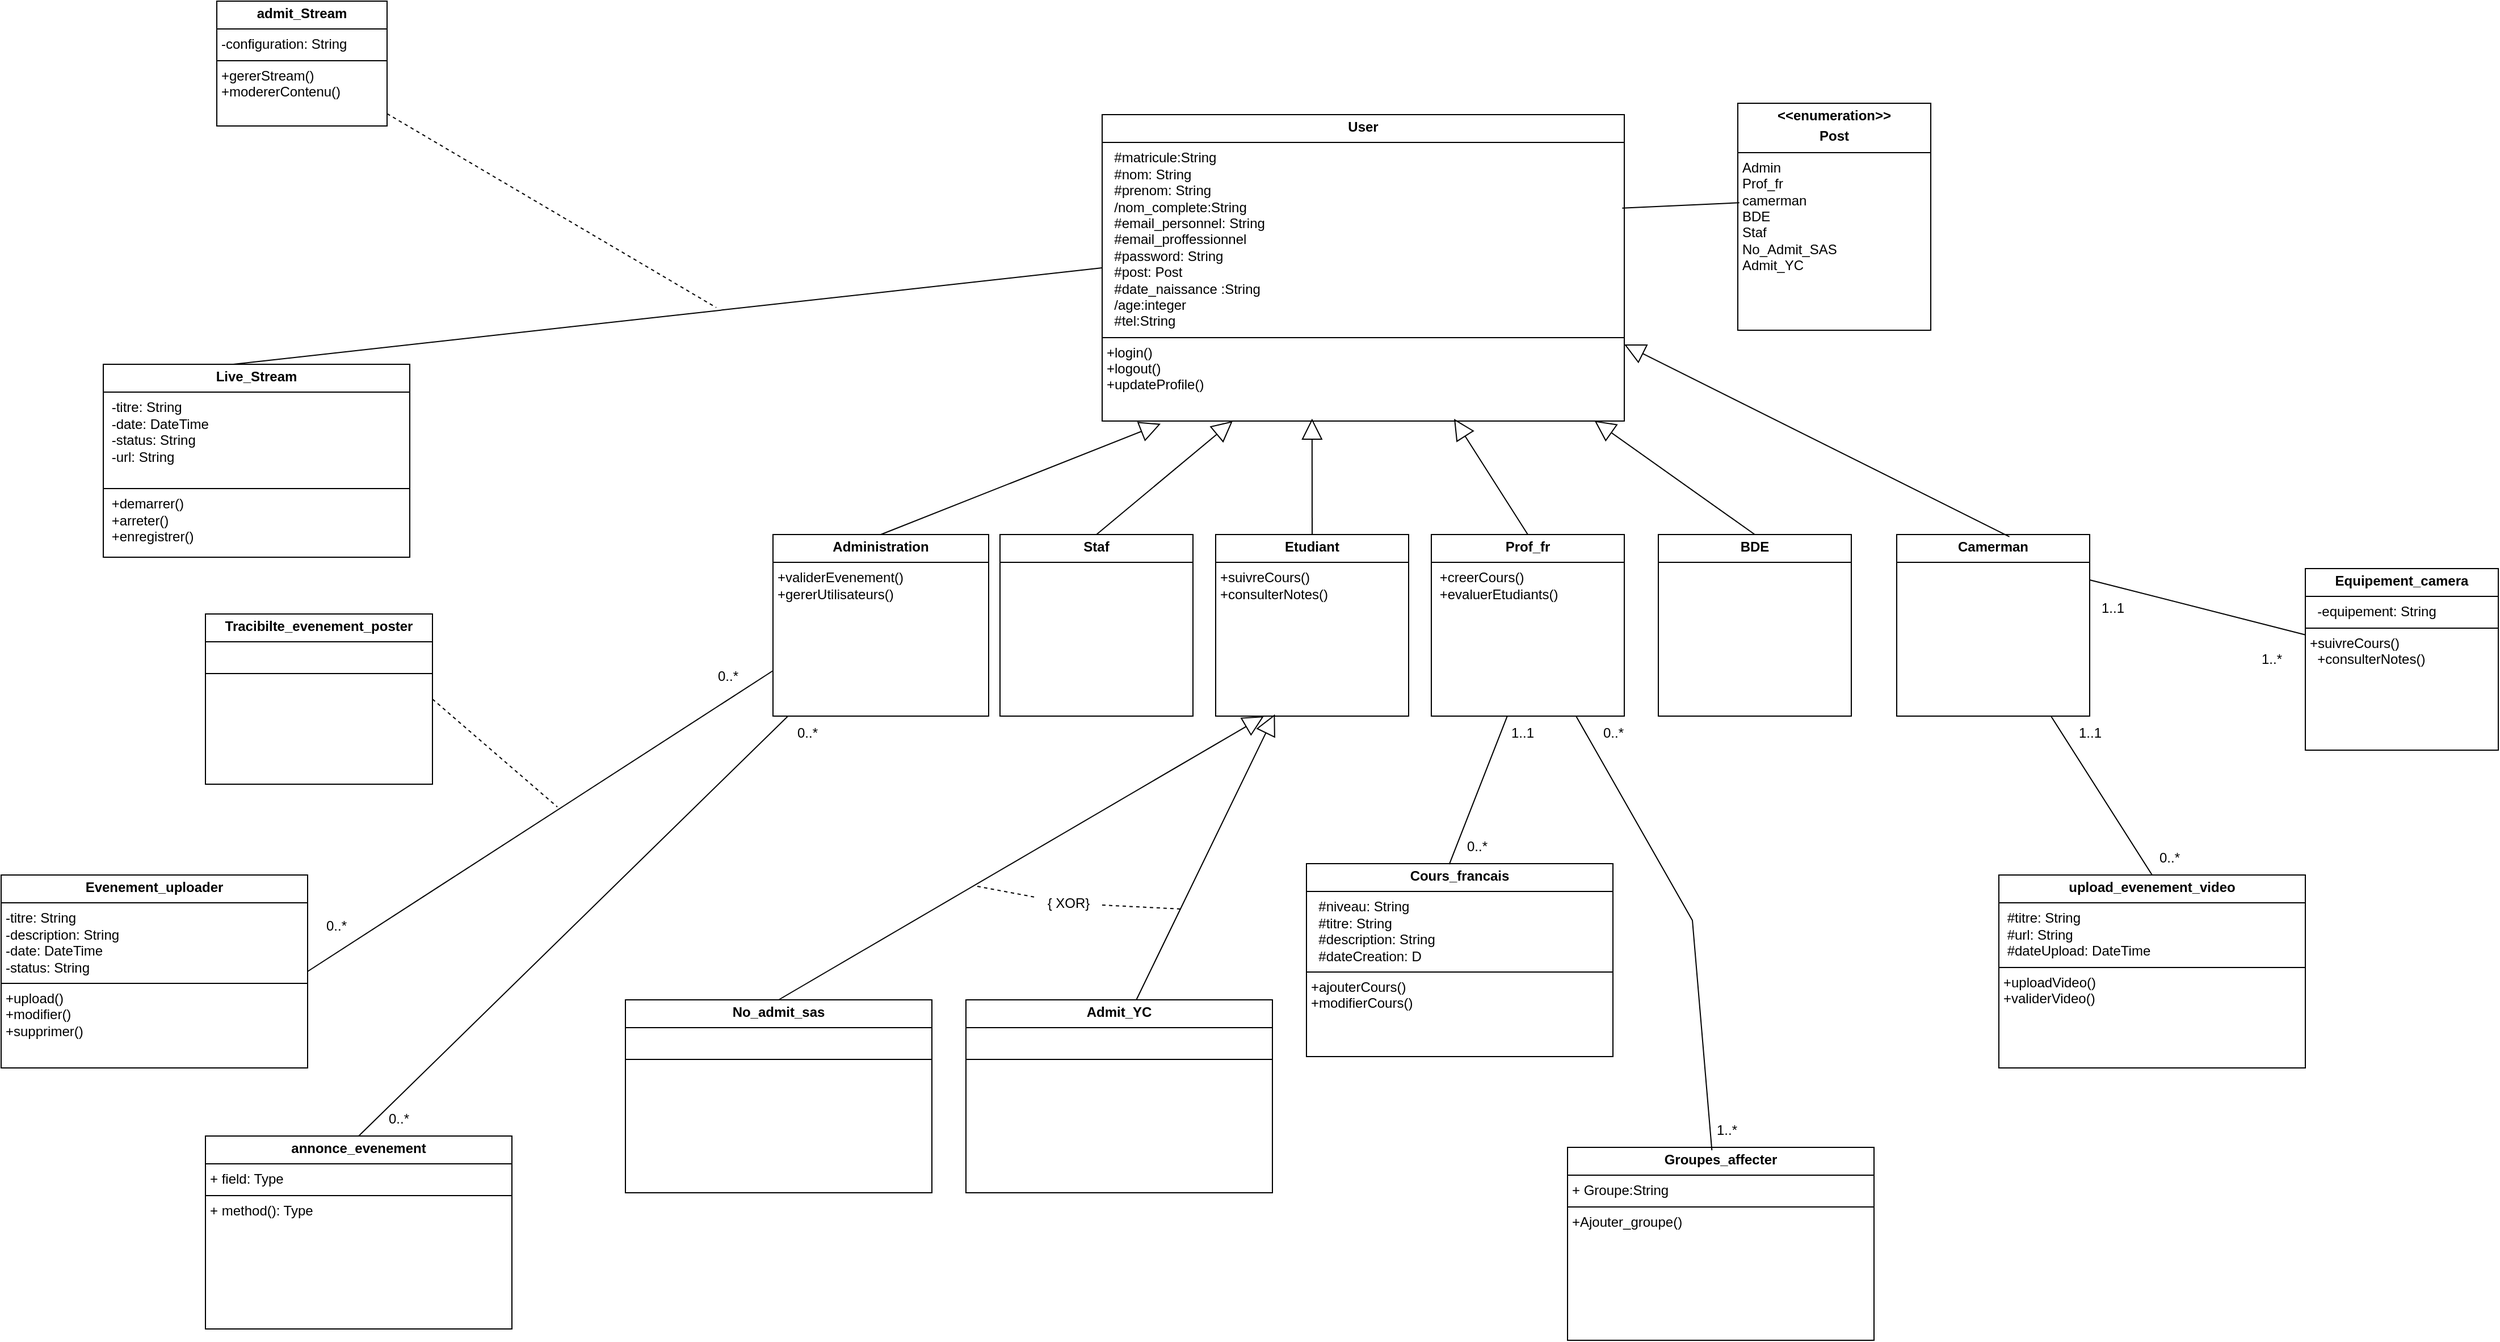 <mxfile>
    <diagram id="ZcjcW7CpBkFH5tDPJKmR" name="Page-1">
        <mxGraphModel dx="1711" dy="1385" grid="1" gridSize="10" guides="1" tooltips="1" connect="1" arrows="1" fold="1" page="1" pageScale="1" pageWidth="850" pageHeight="1100" math="0" shadow="0">
            <root>
                <mxCell id="0"/>
                <mxCell id="1" parent="0"/>
                <mxCell id="2" value="&lt;p style=&quot;margin:0px;margin-top:4px;text-align:center;&quot;&gt;&lt;b&gt;User&lt;/b&gt;&lt;/p&gt;&lt;hr size=&quot;1&quot; style=&quot;border-style:solid;&quot;&gt;&lt;p style=&quot;margin:0px;margin-left:4px;&quot;&gt;&lt;span style=&quot;background-color: transparent; color: light-dark(rgb(0, 0, 0), rgb(255, 255, 255));&quot;&gt;&amp;nbsp; #matricule:String&lt;/span&gt;&lt;/p&gt;&lt;p style=&quot;margin:0px;margin-left:4px;&quot;&gt;&lt;span style=&quot;background-color: transparent; color: light-dark(rgb(0, 0, 0), rgb(255, 255, 255));&quot;&gt;&amp;nbsp; #nom: String&lt;/span&gt;&lt;/p&gt;&lt;p style=&quot;margin:0px;margin-left:4px;&quot;&gt;&amp;nbsp; #prenom: String&lt;/p&gt;&lt;p style=&quot;margin:0px;margin-left:4px;&quot;&gt;&amp;nbsp; /nom_complete:String&lt;/p&gt;&lt;p style=&quot;margin:0px;margin-left:4px;&quot;&gt;&amp;nbsp; #email_personnel: String&lt;/p&gt;&lt;p style=&quot;margin:0px;margin-left:4px;&quot;&gt;&amp;nbsp; #email_proffessionnel&lt;/p&gt;&lt;p style=&quot;margin:0px;margin-left:4px;&quot;&gt;&amp;nbsp; #password: String&lt;/p&gt;&lt;p style=&quot;margin:0px;margin-left:4px;&quot;&gt;&amp;nbsp; #post: Post&lt;/p&gt;&lt;p style=&quot;margin:0px;margin-left:4px;&quot;&gt;&amp;nbsp; #date_naissance :String&lt;/p&gt;&lt;p style=&quot;margin:0px;margin-left:4px;&quot;&gt;&amp;nbsp; /age:integer&lt;/p&gt;&lt;p style=&quot;margin:0px;margin-left:4px;&quot;&gt;&amp;nbsp; #tel:String&lt;/p&gt;&lt;hr size=&quot;1&quot; style=&quot;border-style:solid;&quot;&gt;&lt;p style=&quot;margin: 0px 0px 0px 4px;&quot;&gt;+login()&lt;/p&gt;&lt;p style=&quot;margin: 0px 0px 0px 4px;&quot;&gt;+logout()&lt;/p&gt;&lt;p style=&quot;margin: 0px 0px 0px 4px;&quot;&gt;+updateProfile()&lt;/p&gt;" style="verticalAlign=top;align=left;overflow=fill;html=1;whiteSpace=wrap;" vertex="1" parent="1">
                    <mxGeometry x="390" y="-150" width="460" height="270" as="geometry"/>
                </mxCell>
                <mxCell id="3" value="&lt;p style=&quot;margin:0px;margin-top:4px;text-align:center;&quot;&gt;&lt;b&gt;Administration&lt;/b&gt;&lt;/p&gt;&lt;hr size=&quot;1&quot; style=&quot;border-style:solid;&quot;&gt;&lt;p style=&quot;margin:0px;margin-left:4px;&quot;&gt;+validerEvenement()&lt;/p&gt;&lt;p style=&quot;margin:0px;margin-left:4px;&quot;&gt;+gererUtilisateurs()&lt;/p&gt;" style="verticalAlign=top;align=left;overflow=fill;html=1;whiteSpace=wrap;" vertex="1" parent="1">
                    <mxGeometry x="100" y="220" width="190" height="160" as="geometry"/>
                </mxCell>
                <mxCell id="4" value="&lt;p style=&quot;margin:0px;margin-top:4px;text-align:center;&quot;&gt;&lt;b&gt;Staf&lt;/b&gt;&lt;/p&gt;&lt;hr size=&quot;1&quot; style=&quot;border-style:solid;&quot;&gt;&lt;p style=&quot;margin:0px;margin-left:4px;&quot;&gt;&lt;/p&gt;&lt;p style=&quot;margin:0px;margin-left:4px;&quot;&gt;&lt;br&gt;&lt;/p&gt;" style="verticalAlign=top;align=left;overflow=fill;html=1;whiteSpace=wrap;" vertex="1" parent="1">
                    <mxGeometry x="300" y="220" width="170" height="160" as="geometry"/>
                </mxCell>
                <mxCell id="5" value="&lt;p style=&quot;margin:0px;margin-top:4px;text-align:center;&quot;&gt;&lt;b&gt;Etudiant&lt;/b&gt;&lt;/p&gt;&lt;hr size=&quot;1&quot; style=&quot;border-style:solid;&quot;&gt;&lt;p style=&quot;margin:0px;margin-left:4px;&quot;&gt;+suivreCours()&lt;/p&gt;&lt;p style=&quot;margin:0px;margin-left:4px;&quot;&gt;+consulterNotes()&lt;/p&gt;" style="verticalAlign=top;align=left;overflow=fill;html=1;whiteSpace=wrap;" vertex="1" parent="1">
                    <mxGeometry x="490" y="220" width="170" height="160" as="geometry"/>
                </mxCell>
                <mxCell id="6" value="&lt;p style=&quot;margin:0px;margin-top:4px;text-align:center;&quot;&gt;&lt;b&gt;Prof_fr&lt;/b&gt;&lt;/p&gt;&lt;hr size=&quot;1&quot; style=&quot;border-style:solid;&quot;&gt;&lt;p style=&quot;margin:0px;margin-left:4px;&quot;&gt;&lt;/p&gt;&lt;p style=&quot;margin:0px;margin-left:4px;&quot;&gt;&lt;span style=&quot;background-color: transparent; color: light-dark(rgb(0, 0, 0), rgb(255, 255, 255));&quot;&gt;&amp;nbsp;+creerCours()&lt;/span&gt;&lt;/p&gt;&lt;p style=&quot;margin:0px;margin-left:4px;&quot;&gt;&amp;nbsp;+evaluerEtudiants()&lt;/p&gt;" style="verticalAlign=top;align=left;overflow=fill;html=1;whiteSpace=wrap;" vertex="1" parent="1">
                    <mxGeometry x="680" y="220" width="170" height="160" as="geometry"/>
                </mxCell>
                <mxCell id="7" value="&lt;p style=&quot;margin:0px;margin-top:4px;text-align:center;&quot;&gt;&lt;b&gt;BDE&lt;/b&gt;&lt;/p&gt;&lt;hr size=&quot;1&quot; style=&quot;border-style:solid;&quot;&gt;&lt;p style=&quot;margin:0px;margin-left:4px;&quot;&gt;&lt;br&gt;&lt;/p&gt;" style="verticalAlign=top;align=left;overflow=fill;html=1;whiteSpace=wrap;" vertex="1" parent="1">
                    <mxGeometry x="880" y="220" width="170" height="160" as="geometry"/>
                </mxCell>
                <mxCell id="8" value="&lt;p style=&quot;margin:0px;margin-top:4px;text-align:center;&quot;&gt;&lt;b&gt;Cours_francais&lt;/b&gt;&lt;/p&gt;&lt;hr size=&quot;1&quot; style=&quot;border-style:solid;&quot;&gt;&lt;p style=&quot;margin:0px;margin-left:4px;&quot;&gt;&amp;nbsp; #niveau: String&lt;/p&gt;&lt;p style=&quot;margin:0px;margin-left:4px;&quot;&gt;&amp;nbsp; #titre: String&lt;/p&gt;&lt;p style=&quot;margin:0px;margin-left:4px;&quot;&gt;&amp;nbsp; #description: String&lt;/p&gt;&lt;p style=&quot;margin:0px;margin-left:4px;&quot;&gt;&amp;nbsp; #dateCreation: D&lt;/p&gt;&lt;hr size=&quot;1&quot; style=&quot;border-style:solid;&quot;&gt;&lt;p style=&quot;margin:0px;margin-left:4px;&quot;&gt;+ajouterCours()&lt;/p&gt;&lt;p style=&quot;margin:0px;margin-left:4px;&quot;&gt;+modifierCours()&lt;/p&gt;" style="verticalAlign=top;align=left;overflow=fill;html=1;whiteSpace=wrap;" vertex="1" parent="1">
                    <mxGeometry x="570" y="510" width="270" height="170" as="geometry"/>
                </mxCell>
                <mxCell id="9" value="&lt;p style=&quot;margin:0px;margin-top:4px;text-align:center;&quot;&gt;&lt;b&gt;Evenement_uploader&lt;/b&gt;&lt;/p&gt;&lt;hr size=&quot;1&quot; style=&quot;border-style:solid;&quot;&gt;&lt;p style=&quot;margin:0px;margin-left:4px;&quot;&gt;-titre: String&lt;/p&gt;&lt;p style=&quot;margin:0px;margin-left:4px;&quot;&gt;-description: String&lt;/p&gt;&lt;p style=&quot;margin:0px;margin-left:4px;&quot;&gt;-date: DateTime&lt;/p&gt;&lt;p style=&quot;margin:0px;margin-left:4px;&quot;&gt;-status: String&lt;/p&gt;&lt;hr size=&quot;1&quot; style=&quot;border-style:solid;&quot;&gt;&lt;p style=&quot;margin:0px;margin-left:4px;&quot;&gt;+upload()&lt;/p&gt;&lt;p style=&quot;margin:0px;margin-left:4px;&quot;&gt;+modifier()&lt;/p&gt;&lt;p style=&quot;margin:0px;margin-left:4px;&quot;&gt;+supprimer()&lt;/p&gt;" style="verticalAlign=top;align=left;overflow=fill;html=1;whiteSpace=wrap;" vertex="1" parent="1">
                    <mxGeometry x="-580" y="520" width="270" height="170" as="geometry"/>
                </mxCell>
                <mxCell id="10" value="&lt;p style=&quot;margin:0px;margin-top:4px;text-align:center;&quot;&gt;&lt;b&gt;Admit_YC&lt;/b&gt;&lt;/p&gt;&lt;hr size=&quot;1&quot; style=&quot;border-style:solid;&quot;&gt;&lt;p style=&quot;margin:0px;margin-left:4px;&quot;&gt;&lt;br&gt;&lt;/p&gt;&lt;hr size=&quot;1&quot; style=&quot;border-style:solid;&quot;&gt;&lt;p style=&quot;margin:0px;margin-left:4px;&quot;&gt;&lt;br&gt;&lt;/p&gt;" style="verticalAlign=top;align=left;overflow=fill;html=1;whiteSpace=wrap;" vertex="1" parent="1">
                    <mxGeometry x="270" y="630" width="270" height="170" as="geometry"/>
                </mxCell>
                <mxCell id="11" value="&lt;p style=&quot;margin:0px;margin-top:4px;text-align:center;&quot;&gt;&lt;b&gt;upload_evenement_video&lt;/b&gt;&lt;/p&gt;&lt;hr size=&quot;1&quot; style=&quot;border-style:solid;&quot;&gt;&lt;p style=&quot;margin:0px;margin-left:4px;&quot;&gt;&amp;nbsp;#titre: String&lt;/p&gt;&lt;p style=&quot;margin:0px;margin-left:4px;&quot;&gt;&amp;nbsp;#url: String&lt;/p&gt;&lt;p style=&quot;margin:0px;margin-left:4px;&quot;&gt;&amp;nbsp;#dateUpload: DateTime&lt;/p&gt;&lt;hr size=&quot;1&quot; style=&quot;border-style:solid;&quot;&gt;&lt;p style=&quot;margin:0px;margin-left:4px;&quot;&gt;+uploadVideo()&lt;/p&gt;&lt;p style=&quot;margin:0px;margin-left:4px;&quot;&gt;+validerVideo()&lt;/p&gt;" style="verticalAlign=top;align=left;overflow=fill;html=1;whiteSpace=wrap;" vertex="1" parent="1">
                    <mxGeometry x="1180" y="520" width="270" height="170" as="geometry"/>
                </mxCell>
                <mxCell id="12" value="&lt;p style=&quot;margin:0px;margin-top:4px;text-align:center;&quot;&gt;&lt;b&gt;annonce_evenement&lt;/b&gt;&lt;/p&gt;&lt;hr size=&quot;1&quot; style=&quot;border-style:solid;&quot;&gt;&lt;p style=&quot;margin:0px;margin-left:4px;&quot;&gt;+ field: Type&lt;/p&gt;&lt;hr size=&quot;1&quot; style=&quot;border-style:solid;&quot;&gt;&lt;p style=&quot;margin:0px;margin-left:4px;&quot;&gt;+ method(): Type&lt;/p&gt;" style="verticalAlign=top;align=left;overflow=fill;html=1;whiteSpace=wrap;" vertex="1" parent="1">
                    <mxGeometry x="-400" y="750" width="270" height="170" as="geometry"/>
                </mxCell>
                <mxCell id="13" value="" style="endArrow=block;endSize=16;endFill=0;html=1;rounded=0;entryX=0.112;entryY=1.009;entryDx=0;entryDy=0;entryPerimeter=0;exitX=0.5;exitY=0;exitDx=0;exitDy=0;" edge="1" parent="1" source="3" target="2">
                    <mxGeometry width="160" relative="1" as="geometry">
                        <mxPoint x="170" y="210" as="sourcePoint"/>
                        <mxPoint x="330" y="210" as="targetPoint"/>
                    </mxGeometry>
                </mxCell>
                <mxCell id="14" value="" style="endArrow=block;endSize=16;endFill=0;html=1;rounded=0;entryX=0.25;entryY=1;entryDx=0;entryDy=0;exitX=0.5;exitY=0;exitDx=0;exitDy=0;" edge="1" parent="1" source="4" target="2">
                    <mxGeometry width="160" relative="1" as="geometry">
                        <mxPoint x="300" y="220" as="sourcePoint"/>
                        <mxPoint x="547" y="122" as="targetPoint"/>
                    </mxGeometry>
                </mxCell>
                <mxCell id="15" value="" style="endArrow=block;endSize=16;endFill=0;html=1;rounded=0;entryX=0.402;entryY=0.992;entryDx=0;entryDy=0;entryPerimeter=0;exitX=0.5;exitY=0;exitDx=0;exitDy=0;" edge="1" parent="1" source="5" target="2">
                    <mxGeometry width="160" relative="1" as="geometry">
                        <mxPoint x="570" y="210" as="sourcePoint"/>
                        <mxPoint x="515" y="130" as="targetPoint"/>
                    </mxGeometry>
                </mxCell>
                <mxCell id="16" value="" style="endArrow=block;endSize=16;endFill=0;html=1;rounded=0;entryX=0.402;entryY=0.992;entryDx=0;entryDy=0;entryPerimeter=0;exitX=0.5;exitY=0;exitDx=0;exitDy=0;" edge="1" parent="1" source="6">
                    <mxGeometry width="160" relative="1" as="geometry">
                        <mxPoint x="700" y="220" as="sourcePoint"/>
                        <mxPoint x="700" y="118" as="targetPoint"/>
                    </mxGeometry>
                </mxCell>
                <mxCell id="17" value="" style="endArrow=block;endSize=16;endFill=0;html=1;rounded=0;entryX=0.943;entryY=0.999;entryDx=0;entryDy=0;entryPerimeter=0;exitX=0.5;exitY=0;exitDx=0;exitDy=0;" edge="1" parent="1" source="7" target="2">
                    <mxGeometry width="160" relative="1" as="geometry">
                        <mxPoint x="775" y="230" as="sourcePoint"/>
                        <mxPoint x="710" y="128" as="targetPoint"/>
                    </mxGeometry>
                </mxCell>
                <mxCell id="18" value="&lt;p style=&quot;margin:0px;margin-top:4px;text-align:center;&quot;&gt;&lt;b&gt;Camerman&lt;/b&gt;&lt;/p&gt;&lt;hr size=&quot;1&quot; style=&quot;border-style:solid;&quot;&gt;&lt;p style=&quot;margin:0px;margin-left:4px;&quot;&gt;&lt;/p&gt;&lt;p style=&quot;margin:0px;margin-left:4px;&quot;&gt;&lt;br&gt;&lt;/p&gt;" style="verticalAlign=top;align=left;overflow=fill;html=1;whiteSpace=wrap;" vertex="1" parent="1">
                    <mxGeometry x="1090" y="220" width="170" height="160" as="geometry"/>
                </mxCell>
                <mxCell id="19" value="" style="endArrow=block;endSize=16;endFill=0;html=1;rounded=0;entryX=1;entryY=0.75;entryDx=0;entryDy=0;exitX=0.584;exitY=0.012;exitDx=0;exitDy=0;exitPerimeter=0;" edge="1" parent="1" source="18" target="2">
                    <mxGeometry width="160" relative="1" as="geometry">
                        <mxPoint x="975" y="230" as="sourcePoint"/>
                        <mxPoint x="834" y="130" as="targetPoint"/>
                    </mxGeometry>
                </mxCell>
                <mxCell id="20" value="" style="endArrow=none;html=1;rounded=0;entryX=0.394;entryY=0.999;entryDx=0;entryDy=0;entryPerimeter=0;exitX=0.466;exitY=0.003;exitDx=0;exitDy=0;exitPerimeter=0;" edge="1" parent="1" source="8" target="6">
                    <mxGeometry width="50" height="50" relative="1" as="geometry">
                        <mxPoint x="590" y="500" as="sourcePoint"/>
                        <mxPoint x="640" y="450" as="targetPoint"/>
                    </mxGeometry>
                </mxCell>
                <mxCell id="21" value="0..*" style="text;html=1;align=center;verticalAlign=middle;resizable=0;points=[];autosize=1;strokeColor=none;fillColor=none;" vertex="1" parent="1">
                    <mxGeometry x="700" y="480" width="40" height="30" as="geometry"/>
                </mxCell>
                <mxCell id="22" value="1..1" style="text;html=1;align=center;verticalAlign=middle;resizable=0;points=[];autosize=1;strokeColor=none;fillColor=none;" vertex="1" parent="1">
                    <mxGeometry x="740" y="380" width="40" height="30" as="geometry"/>
                </mxCell>
                <mxCell id="23" value="&lt;p style=&quot;margin:0px;margin-top:4px;text-align:center;&quot;&gt;&lt;b&gt;Live_Stream&lt;/b&gt;&lt;/p&gt;&lt;hr size=&quot;1&quot; style=&quot;border-style:solid;&quot;&gt;&lt;p style=&quot;margin:0px;margin-left:4px;&quot;&gt;&amp;nbsp;-titre: String&lt;/p&gt;&lt;p style=&quot;margin:0px;margin-left:4px;&quot;&gt;&amp;nbsp;-date: DateTime&lt;/p&gt;&lt;p style=&quot;margin:0px;margin-left:4px;&quot;&gt;&amp;nbsp;-status: String&lt;/p&gt;&lt;p style=&quot;margin:0px;margin-left:4px;&quot;&gt;&amp;nbsp;-url: String&lt;/p&gt;&lt;div&gt;&lt;br&gt;&lt;/div&gt;&lt;hr size=&quot;1&quot; style=&quot;border-style:solid;&quot;&gt;&lt;p style=&quot;margin:0px;margin-left:4px;&quot;&gt;&amp;nbsp;+demarrer()&lt;/p&gt;&lt;p style=&quot;margin:0px;margin-left:4px;&quot;&gt;&amp;nbsp;+arreter()&lt;/p&gt;&lt;p style=&quot;margin:0px;margin-left:4px;&quot;&gt;&amp;nbsp;+enregistrer()&lt;/p&gt;" style="verticalAlign=top;align=left;overflow=fill;html=1;whiteSpace=wrap;" vertex="1" parent="1">
                    <mxGeometry x="-490" y="70" width="270" height="170" as="geometry"/>
                </mxCell>
                <mxCell id="24" value="&lt;p style=&quot;margin:0px;margin-top:4px;text-align:center;&quot;&gt;&lt;b&gt;admit_Stream&lt;/b&gt;&lt;/p&gt;&lt;hr size=&quot;1&quot; style=&quot;border-style:solid;&quot;&gt;&lt;p style=&quot;margin:0px;margin-left:4px;&quot;&gt;-configuration: String&lt;/p&gt;&lt;hr size=&quot;1&quot; style=&quot;border-style:solid;&quot;&gt;&lt;p style=&quot;margin:0px;margin-left:4px;&quot;&gt;+gererStream()&lt;/p&gt;&lt;p style=&quot;margin:0px;margin-left:4px;&quot;&gt;+modererContenu()&lt;/p&gt;" style="verticalAlign=top;align=left;overflow=fill;html=1;whiteSpace=wrap;" vertex="1" parent="1">
                    <mxGeometry x="-390" y="-250" width="150" height="110" as="geometry"/>
                </mxCell>
                <mxCell id="25" value="" style="endArrow=none;html=1;rounded=0;entryX=0;entryY=0.5;entryDx=0;entryDy=0;exitX=0.424;exitY=0;exitDx=0;exitDy=0;exitPerimeter=0;" edge="1" parent="1" source="23" target="2">
                    <mxGeometry width="50" height="50" relative="1" as="geometry">
                        <mxPoint x="130" y="160" as="sourcePoint"/>
                        <mxPoint x="180" y="110" as="targetPoint"/>
                    </mxGeometry>
                </mxCell>
                <mxCell id="26" value="" style="endArrow=none;dashed=1;html=1;rounded=0;" edge="1" parent="1" source="24">
                    <mxGeometry width="50" height="50" relative="1" as="geometry">
                        <mxPoint x="130" y="160" as="sourcePoint"/>
                        <mxPoint x="50" y="20" as="targetPoint"/>
                    </mxGeometry>
                </mxCell>
                <mxCell id="27" value="&lt;p style=&quot;margin:0px;margin-top:4px;text-align:center;&quot;&gt;&lt;b&gt;No_admit_sas&lt;/b&gt;&lt;/p&gt;&lt;hr size=&quot;1&quot; style=&quot;border-style:solid;&quot;&gt;&lt;p style=&quot;margin:0px;margin-left:4px;&quot;&gt;&lt;br&gt;&lt;/p&gt;&lt;hr size=&quot;1&quot; style=&quot;border-style:solid;&quot;&gt;&lt;p style=&quot;margin:0px;margin-left:4px;&quot;&gt;&lt;br&gt;&lt;/p&gt;" style="verticalAlign=top;align=left;overflow=fill;html=1;whiteSpace=wrap;" vertex="1" parent="1">
                    <mxGeometry x="-30" y="630" width="270" height="170" as="geometry"/>
                </mxCell>
                <mxCell id="28" value="" style="endArrow=block;endSize=16;endFill=0;html=1;rounded=0;entryX=0.25;entryY=1;entryDx=0;entryDy=0;exitX=0.5;exitY=0;exitDx=0;exitDy=0;" edge="1" parent="1" source="27" target="5">
                    <mxGeometry width="160" relative="1" as="geometry">
                        <mxPoint x="205" y="230" as="sourcePoint"/>
                        <mxPoint x="452" y="132" as="targetPoint"/>
                    </mxGeometry>
                </mxCell>
                <mxCell id="29" value="" style="endArrow=block;endSize=16;endFill=0;html=1;rounded=0;entryX=0.307;entryY=0.99;entryDx=0;entryDy=0;exitX=0.556;exitY=0;exitDx=0;exitDy=0;exitPerimeter=0;entryPerimeter=0;" edge="1" parent="1" source="10" target="5">
                    <mxGeometry width="160" relative="1" as="geometry">
                        <mxPoint x="115" y="640" as="sourcePoint"/>
                        <mxPoint x="543" y="390" as="targetPoint"/>
                    </mxGeometry>
                </mxCell>
                <mxCell id="30" value="" style="endArrow=none;html=1;rounded=0;exitX=0.5;exitY=0;exitDx=0;exitDy=0;" edge="1" parent="1" source="12" target="3">
                    <mxGeometry width="50" height="50" relative="1" as="geometry">
                        <mxPoint x="50" y="590" as="sourcePoint"/>
                        <mxPoint x="100" y="540" as="targetPoint"/>
                    </mxGeometry>
                </mxCell>
                <mxCell id="31" value="0..*" style="text;html=1;align=center;verticalAlign=middle;resizable=0;points=[];autosize=1;strokeColor=none;fillColor=none;" vertex="1" parent="1">
                    <mxGeometry x="-250" y="720" width="40" height="30" as="geometry"/>
                </mxCell>
                <mxCell id="32" value="0..*" style="text;html=1;align=center;verticalAlign=middle;resizable=0;points=[];autosize=1;strokeColor=none;fillColor=none;" vertex="1" parent="1">
                    <mxGeometry x="110" y="380" width="40" height="30" as="geometry"/>
                </mxCell>
                <mxCell id="33" value="" style="endArrow=none;html=1;rounded=0;exitX=0.5;exitY=0;exitDx=0;exitDy=0;" edge="1" parent="1" source="11" target="18">
                    <mxGeometry width="50" height="50" relative="1" as="geometry">
                        <mxPoint x="1310" y="510" as="sourcePoint"/>
                        <mxPoint x="1290" y="390" as="targetPoint"/>
                    </mxGeometry>
                </mxCell>
                <mxCell id="34" value="0..*" style="text;html=1;align=center;verticalAlign=middle;resizable=0;points=[];autosize=1;strokeColor=none;fillColor=none;" vertex="1" parent="1">
                    <mxGeometry x="1310" y="490" width="40" height="30" as="geometry"/>
                </mxCell>
                <mxCell id="35" value="1..1" style="text;html=1;align=center;verticalAlign=middle;resizable=0;points=[];autosize=1;strokeColor=none;fillColor=none;" vertex="1" parent="1">
                    <mxGeometry x="1240" y="380" width="40" height="30" as="geometry"/>
                </mxCell>
                <mxCell id="36" value="" style="endArrow=none;html=1;rounded=0;exitX=1;exitY=0.5;exitDx=0;exitDy=0;entryX=0;entryY=0.75;entryDx=0;entryDy=0;" edge="1" parent="1" source="9" target="3">
                    <mxGeometry width="50" height="50" relative="1" as="geometry">
                        <mxPoint x="-255" y="760" as="sourcePoint"/>
                        <mxPoint x="123" y="390" as="targetPoint"/>
                    </mxGeometry>
                </mxCell>
                <mxCell id="37" value="0..*" style="text;html=1;align=center;verticalAlign=middle;resizable=0;points=[];autosize=1;strokeColor=none;fillColor=none;" vertex="1" parent="1">
                    <mxGeometry x="-305" y="550" width="40" height="30" as="geometry"/>
                </mxCell>
                <mxCell id="38" value="0..*" style="text;html=1;align=center;verticalAlign=middle;resizable=0;points=[];autosize=1;strokeColor=none;fillColor=none;" vertex="1" parent="1">
                    <mxGeometry x="40" y="330" width="40" height="30" as="geometry"/>
                </mxCell>
                <mxCell id="39" value="&lt;p style=&quot;margin:0px;margin-top:4px;text-align:center;&quot;&gt;&lt;b&gt;Tracibilte_evenement_poster&lt;/b&gt;&lt;/p&gt;&lt;hr size=&quot;1&quot; style=&quot;border-style:solid;&quot;&gt;&lt;p style=&quot;margin:0px;margin-left:4px;&quot;&gt;&lt;br&gt;&lt;/p&gt;&lt;hr size=&quot;1&quot; style=&quot;border-style:solid;&quot;&gt;&lt;p style=&quot;margin:0px;margin-left:4px;&quot;&gt;&lt;br&gt;&lt;/p&gt;" style="verticalAlign=top;align=left;overflow=fill;html=1;whiteSpace=wrap;" vertex="1" parent="1">
                    <mxGeometry x="-400" y="290" width="200" height="150" as="geometry"/>
                </mxCell>
                <mxCell id="40" value="" style="endArrow=none;dashed=1;html=1;rounded=0;exitX=1;exitY=0.5;exitDx=0;exitDy=0;" edge="1" parent="1" source="39">
                    <mxGeometry width="50" height="50" relative="1" as="geometry">
                        <mxPoint x="20" y="410" as="sourcePoint"/>
                        <mxPoint x="-90" y="460" as="targetPoint"/>
                    </mxGeometry>
                </mxCell>
                <mxCell id="41" value="&lt;p style=&quot;margin:0px;margin-top:4px;text-align:center;&quot;&gt;&lt;b&gt;Equipement_camera&lt;/b&gt;&lt;/p&gt;&lt;hr size=&quot;1&quot; style=&quot;border-style:solid;&quot;&gt;&lt;p style=&quot;margin:0px;margin-left:4px;&quot;&gt;&amp;nbsp; -equipement: String&lt;/p&gt;&lt;hr size=&quot;1&quot; style=&quot;border-style:solid;&quot;&gt;&lt;p style=&quot;margin: 0px 0px 0px 4px;&quot;&gt;+suivreCours()&lt;/p&gt;&lt;p style=&quot;margin: 0px 0px 0px 4px;&quot;&gt;&amp;nbsp; +consulterNotes()&lt;/p&gt;&lt;div&gt;&lt;br&gt;&lt;/div&gt;" style="verticalAlign=top;align=left;overflow=fill;html=1;whiteSpace=wrap;" vertex="1" parent="1">
                    <mxGeometry x="1450" y="250" width="170" height="160" as="geometry"/>
                </mxCell>
                <mxCell id="42" value="" style="endArrow=none;html=1;rounded=0;exitX=1;exitY=0.25;exitDx=0;exitDy=0;" edge="1" parent="1" source="18" target="41">
                    <mxGeometry width="50" height="50" relative="1" as="geometry">
                        <mxPoint x="1350" y="340" as="sourcePoint"/>
                        <mxPoint x="1400" y="290" as="targetPoint"/>
                    </mxGeometry>
                </mxCell>
                <mxCell id="43" value="1..*" style="text;html=1;align=center;verticalAlign=middle;resizable=0;points=[];autosize=1;strokeColor=none;fillColor=none;" vertex="1" parent="1">
                    <mxGeometry x="1400" y="315" width="40" height="30" as="geometry"/>
                </mxCell>
                <mxCell id="44" value="1..1" style="text;html=1;align=center;verticalAlign=middle;resizable=0;points=[];autosize=1;strokeColor=none;fillColor=none;" vertex="1" parent="1">
                    <mxGeometry x="1260" y="270" width="40" height="30" as="geometry"/>
                </mxCell>
                <mxCell id="45" value="" style="endArrow=none;dashed=1;html=1;rounded=0;" edge="1" parent="1" source="47">
                    <mxGeometry width="50" height="50" relative="1" as="geometry">
                        <mxPoint x="270" y="530" as="sourcePoint"/>
                        <mxPoint x="460" y="550" as="targetPoint"/>
                    </mxGeometry>
                </mxCell>
                <mxCell id="46" value="" style="endArrow=none;dashed=1;html=1;rounded=0;" edge="1" parent="1" target="47">
                    <mxGeometry width="50" height="50" relative="1" as="geometry">
                        <mxPoint x="280" y="530" as="sourcePoint"/>
                        <mxPoint x="460" y="550" as="targetPoint"/>
                    </mxGeometry>
                </mxCell>
                <mxCell id="47" value="{ XOR}" style="text;html=1;align=center;verticalAlign=middle;resizable=0;points=[];autosize=1;strokeColor=none;fillColor=none;" vertex="1" parent="1">
                    <mxGeometry x="330" y="530" width="60" height="30" as="geometry"/>
                </mxCell>
                <mxCell id="48" value="&lt;p style=&quot;margin:0px;margin-top:4px;text-align:center;&quot;&gt;&lt;b&gt;&amp;lt;&amp;lt;enumeration&amp;gt;&amp;gt;&lt;/b&gt;&lt;/p&gt;&lt;p style=&quot;margin:0px;margin-top:4px;text-align:center;&quot;&gt;&lt;b&gt;Post&lt;/b&gt;&lt;/p&gt;&lt;hr size=&quot;1&quot; style=&quot;border-style:solid;&quot;&gt;&lt;p style=&quot;margin:0px;margin-left:4px;&quot;&gt;&lt;/p&gt;&lt;p style=&quot;margin:0px;margin-left:4px;&quot;&gt;Admin&lt;/p&gt;&lt;p style=&quot;margin:0px;margin-left:4px;&quot;&gt;Prof_fr&lt;/p&gt;&lt;p style=&quot;margin:0px;margin-left:4px;&quot;&gt;camerman&lt;/p&gt;&lt;p style=&quot;margin:0px;margin-left:4px;&quot;&gt;BDE&lt;/p&gt;&lt;p style=&quot;margin:0px;margin-left:4px;&quot;&gt;Staf&lt;/p&gt;&lt;p style=&quot;margin:0px;margin-left:4px;&quot;&gt;No_Admit_SAS&lt;/p&gt;&lt;p style=&quot;margin:0px;margin-left:4px;&quot;&gt;Admit_YC&lt;/p&gt;&lt;p style=&quot;margin:0px;margin-left:4px;&quot;&gt;&lt;br&gt;&lt;/p&gt;&lt;p style=&quot;margin:0px;margin-left:4px;&quot;&gt;&lt;br&gt;&lt;/p&gt;&lt;p style=&quot;margin:0px;margin-left:4px;&quot;&gt;&lt;br&gt;&lt;/p&gt;" style="verticalAlign=top;align=left;overflow=fill;html=1;whiteSpace=wrap;" vertex="1" parent="1">
                    <mxGeometry x="950" y="-160" width="170" height="200" as="geometry"/>
                </mxCell>
                <mxCell id="49" value="" style="endArrow=none;html=1;rounded=0;entryX=0.008;entryY=0.438;entryDx=0;entryDy=0;entryPerimeter=0;exitX=0.996;exitY=0.305;exitDx=0;exitDy=0;exitPerimeter=0;" edge="1" parent="1" source="2" target="48">
                    <mxGeometry width="50" height="50" relative="1" as="geometry">
                        <mxPoint x="870" y="-20" as="sourcePoint"/>
                        <mxPoint x="920" y="-70" as="targetPoint"/>
                    </mxGeometry>
                </mxCell>
                <mxCell id="50" value="&lt;p style=&quot;margin:0px;margin-top:4px;text-align:center;&quot;&gt;&lt;b&gt;Groupes_affecter&lt;/b&gt;&lt;/p&gt;&lt;hr size=&quot;1&quot; style=&quot;border-style:solid;&quot;&gt;&lt;p style=&quot;margin:0px;margin-left:4px;&quot;&gt;+ Groupe:String&lt;/p&gt;&lt;hr size=&quot;1&quot; style=&quot;border-style:solid;&quot;&gt;&lt;p style=&quot;margin:0px;margin-left:4px;&quot;&gt;+Ajouter_groupe()&lt;/p&gt;" style="verticalAlign=top;align=left;overflow=fill;html=1;whiteSpace=wrap;" vertex="1" parent="1">
                    <mxGeometry x="800" y="760" width="270" height="170" as="geometry"/>
                </mxCell>
                <mxCell id="51" value="" style="endArrow=none;html=1;rounded=0;exitX=0.471;exitY=0.015;exitDx=0;exitDy=0;exitPerimeter=0;entryX=0.75;entryY=1;entryDx=0;entryDy=0;" edge="1" parent="1" source="50" target="6">
                    <mxGeometry width="50" height="50" relative="1" as="geometry">
                        <mxPoint x="730" y="640" as="sourcePoint"/>
                        <mxPoint x="780" y="590" as="targetPoint"/>
                        <Array as="points">
                            <mxPoint x="910" y="560"/>
                        </Array>
                    </mxGeometry>
                </mxCell>
                <mxCell id="52" value="1..*" style="text;html=1;align=center;verticalAlign=middle;resizable=0;points=[];autosize=1;strokeColor=none;fillColor=none;" vertex="1" parent="1">
                    <mxGeometry x="920" y="730" width="40" height="30" as="geometry"/>
                </mxCell>
                <mxCell id="53" value="0..*" style="text;html=1;align=center;verticalAlign=middle;resizable=0;points=[];autosize=1;strokeColor=none;fillColor=none;" vertex="1" parent="1">
                    <mxGeometry x="820" y="380" width="40" height="30" as="geometry"/>
                </mxCell>
            </root>
        </mxGraphModel>
    </diagram>
</mxfile>